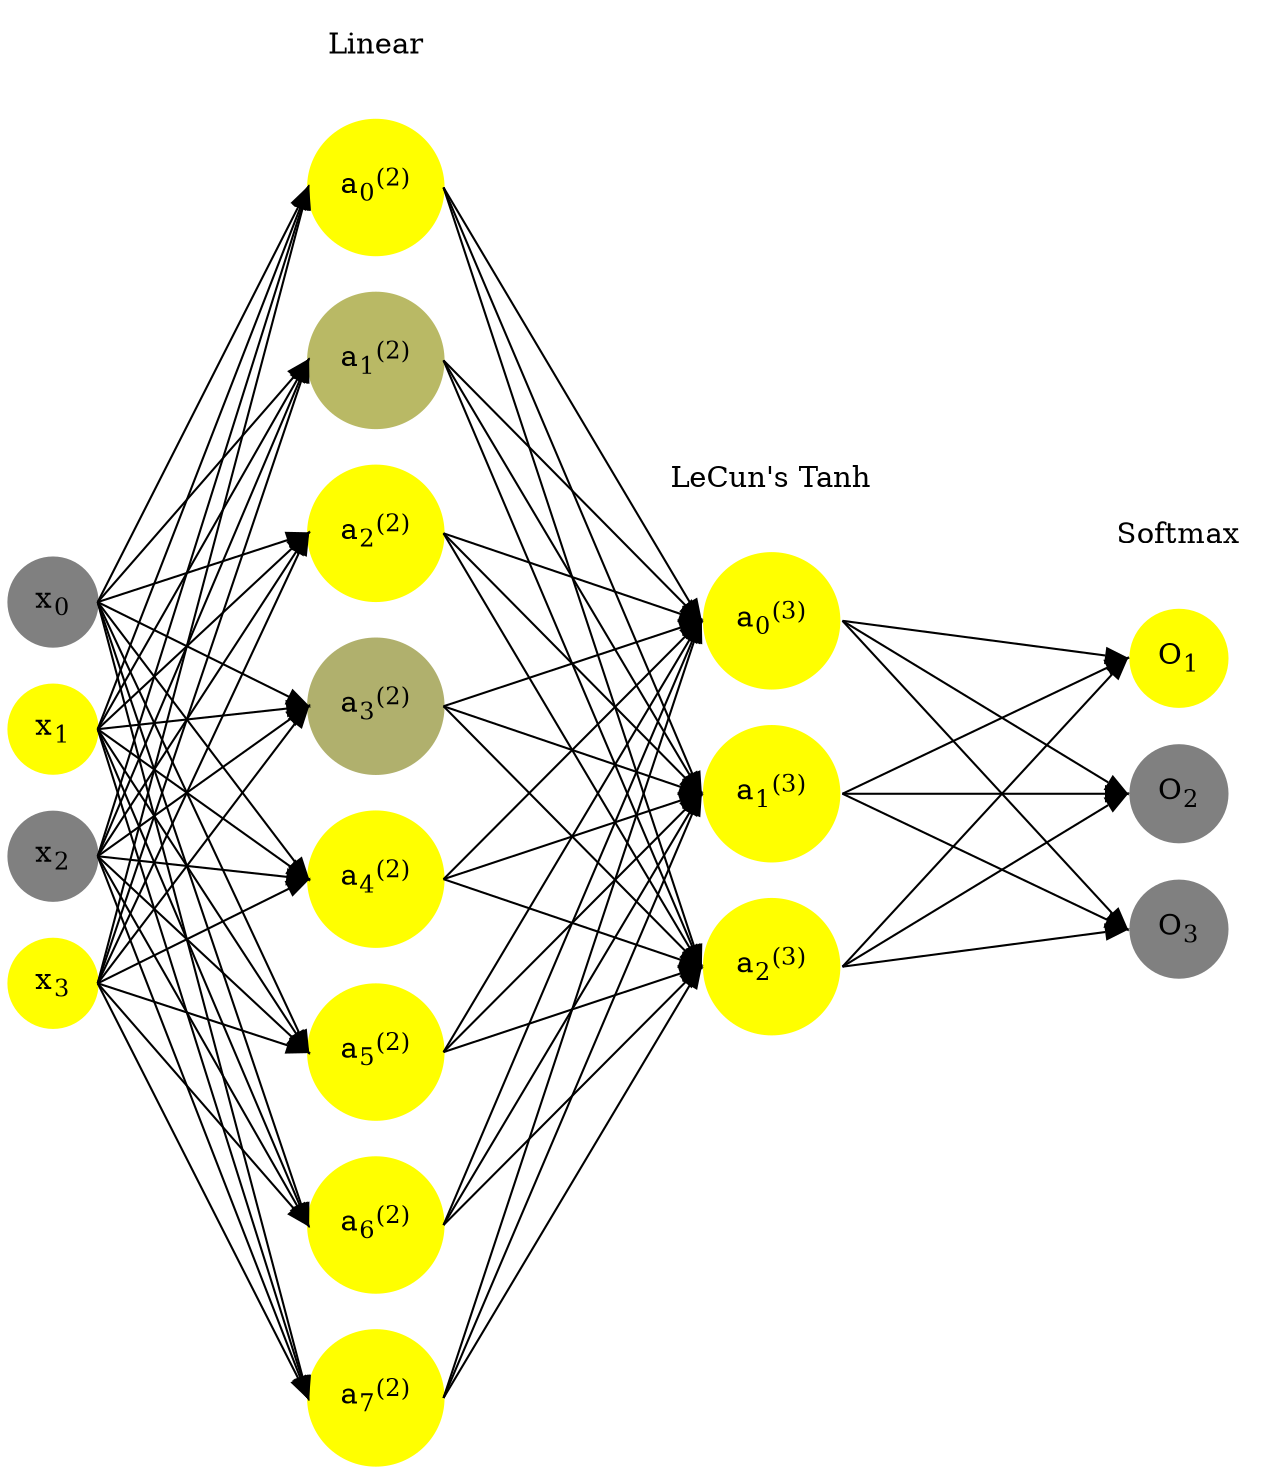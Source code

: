 digraph G {
	rankdir = LR;
	splines=false;
	edge[style=invis];
	ranksep= 1.4;
	{
	node [shape=circle, color="0.1667, 0.0, 0.5", style=filled, fillcolor="0.1667, 0.0, 0.5"];
	x0 [label=<x<sub>0</sub>>];
	}
	{
	node [shape=circle, color="0.1667, 1.0, 1.0", style=filled, fillcolor="0.1667, 1.0, 1.0"];
	x1 [label=<x<sub>1</sub>>];
	}
	{
	node [shape=circle, color="0.1667, 0.0, 0.5", style=filled, fillcolor="0.1667, 0.0, 0.5"];
	x2 [label=<x<sub>2</sub>>];
	}
	{
	node [shape=circle, color="0.1667, 1.0, 1.0", style=filled, fillcolor="0.1667, 1.0, 1.0"];
	x3 [label=<x<sub>3</sub>>];
	}
	{
	node [shape=circle, color="0.1667, 1.021591, 1.010796", style=filled, fillcolor="0.1667, 1.021591, 1.010796"];
	a02 [label=<a<sub>0</sub><sup>(2)</sup>>];
	}
	{
	node [shape=circle, color="0.1667, 0.452081, 0.726041", style=filled, fillcolor="0.1667, 0.452081, 0.726041"];
	a12 [label=<a<sub>1</sub><sup>(2)</sup>>];
	}
	{
	node [shape=circle, color="0.1667, 3.161393, 2.080696", style=filled, fillcolor="0.1667, 3.161393, 2.080696"];
	a22 [label=<a<sub>2</sub><sup>(2)</sup>>];
	}
	{
	node [shape=circle, color="0.1667, 0.375700, 0.687850", style=filled, fillcolor="0.1667, 0.375700, 0.687850"];
	a32 [label=<a<sub>3</sub><sup>(2)</sup>>];
	}
	{
	node [shape=circle, color="0.1667, 1.515412, 1.257706", style=filled, fillcolor="0.1667, 1.515412, 1.257706"];
	a42 [label=<a<sub>4</sub><sup>(2)</sup>>];
	}
	{
	node [shape=circle, color="0.1667, 1.978166, 1.489083", style=filled, fillcolor="0.1667, 1.978166, 1.489083"];
	a52 [label=<a<sub>5</sub><sup>(2)</sup>>];
	}
	{
	node [shape=circle, color="0.1667, 1.464681, 1.232341", style=filled, fillcolor="0.1667, 1.464681, 1.232341"];
	a62 [label=<a<sub>6</sub><sup>(2)</sup>>];
	}
	{
	node [shape=circle, color="0.1667, 1.544871, 1.272435", style=filled, fillcolor="0.1667, 1.544871, 1.272435"];
	a72 [label=<a<sub>7</sub><sup>(2)</sup>>];
	}
	{
	node [shape=circle, color="0.1667, 1.715900, 1.357950", style=filled, fillcolor="0.1667, 1.715900, 1.357950"];
	a03 [label=<a<sub>0</sub><sup>(3)</sup>>];
	}
	{
	node [shape=circle, color="0.1667, 1.715876, 1.357938", style=filled, fillcolor="0.1667, 1.715876, 1.357938"];
	a13 [label=<a<sub>1</sub><sup>(3)</sup>>];
	}
	{
	node [shape=circle, color="0.1667, 1.715862, 1.357931", style=filled, fillcolor="0.1667, 1.715862, 1.357931"];
	a23 [label=<a<sub>2</sub><sup>(3)</sup>>];
	}
	{
	node [shape=circle, color="0.1667, 1.0, 1.0", style=filled, fillcolor="0.1667, 1.0, 1.0"];
	O1 [label=<O<sub>1</sub>>];
	}
	{
	node [shape=circle, color="0.1667, 0.0, 0.5", style=filled, fillcolor="0.1667, 0.0, 0.5"];
	O2 [label=<O<sub>2</sub>>];
	}
	{
	node [shape=circle, color="0.1667, 0.0, 0.5", style=filled, fillcolor="0.1667, 0.0, 0.5"];
	O3 [label=<O<sub>3</sub>>];
	}
	{
	rank=same;
	x0->x1->x2->x3;
	}
	{
	rank=same;
	a02->a12->a22->a32->a42->a52->a62->a72;
	}
	{
	rank=same;
	a03->a13->a23;
	}
	{
	rank=same;
	O1->O2->O3;
	}
	l1 [shape=plaintext,label="Linear"];
	l1->a02;
	{rank=same; l1;a02};
	l2 [shape=plaintext,label="LeCun's Tanh"];
	l2->a03;
	{rank=same; l2;a03};
	l3 [shape=plaintext,label="Softmax"];
	l3->O1;
	{rank=same; l3;O1};
edge[style=solid, tailport=e, headport=w];
	{x0;x1;x2;x3} -> {a02;a12;a22;a32;a42;a52;a62;a72};
	{a02;a12;a22;a32;a42;a52;a62;a72} -> {a03;a13;a23};
	{a03;a13;a23} -> {O1,O2,O3};
}